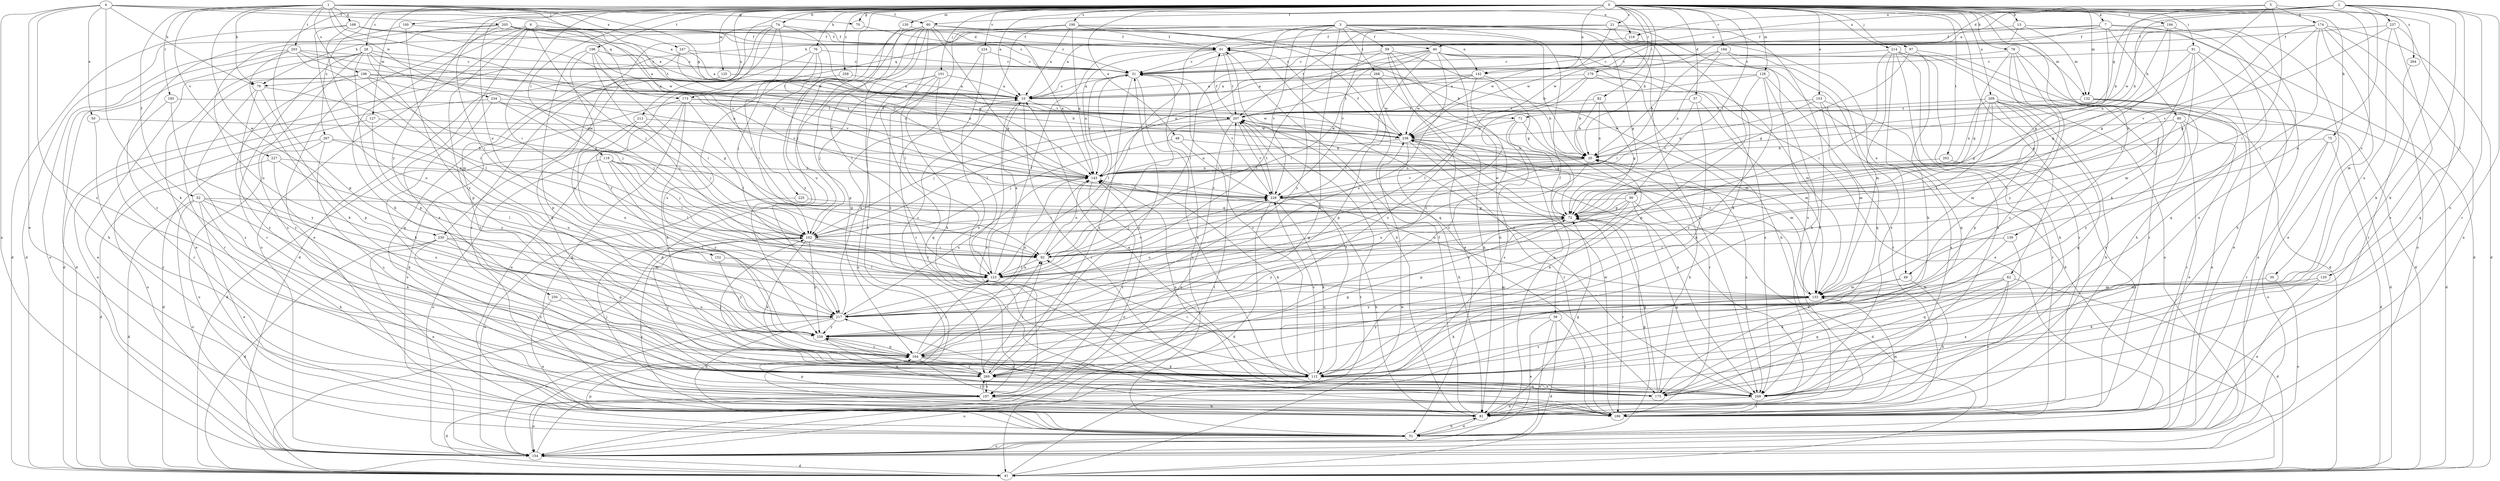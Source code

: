 strict digraph  {
0;
1;
2;
3;
4;
5;
6;
7;
10;
13;
20;
21;
28;
30;
31;
37;
40;
41;
48;
49;
50;
51;
52;
56;
59;
60;
61;
62;
70;
71;
72;
74;
75;
76;
78;
79;
80;
81;
82;
90;
91;
92;
97;
100;
101;
102;
112;
119;
120;
123;
125;
127;
128;
130;
132;
133;
139;
142;
143;
152;
153;
154;
164;
168;
173;
174;
175;
179;
184;
185;
186;
190;
194;
196;
197;
198;
202;
203;
205;
207;
209;
212;
214;
216;
217;
224;
225;
227;
228;
230;
234;
237;
238;
247;
249;
250;
258;
259;
264;
267;
268;
269;
0 -> 7  [label=a];
0 -> 10  [label=a];
0 -> 13  [label=b];
0 -> 20  [label=b];
0 -> 21  [label=c];
0 -> 28  [label=c];
0 -> 30  [label=c];
0 -> 37  [label=d];
0 -> 48  [label=e];
0 -> 62  [label=g];
0 -> 70  [label=g];
0 -> 74  [label=h];
0 -> 75  [label=h];
0 -> 76  [label=h];
0 -> 78  [label=h];
0 -> 82  [label=i];
0 -> 90  [label=i];
0 -> 91  [label=i];
0 -> 92  [label=i];
0 -> 97  [label=j];
0 -> 100  [label=j];
0 -> 101  [label=j];
0 -> 112  [label=k];
0 -> 119  [label=l];
0 -> 125  [label=m];
0 -> 127  [label=m];
0 -> 128  [label=m];
0 -> 130  [label=m];
0 -> 132  [label=m];
0 -> 139  [label=n];
0 -> 142  [label=n];
0 -> 152  [label=o];
0 -> 153  [label=o];
0 -> 164  [label=p];
0 -> 179  [label=r];
0 -> 184  [label=r];
0 -> 190  [label=s];
0 -> 194  [label=s];
0 -> 198  [label=t];
0 -> 202  [label=t];
0 -> 209  [label=u];
0 -> 212  [label=u];
0 -> 214  [label=u];
0 -> 224  [label=v];
0 -> 225  [label=v];
0 -> 230  [label=w];
0 -> 250  [label=y];
0 -> 258  [label=y];
0 -> 264  [label=z];
0 -> 267  [label=z];
1 -> 52  [label=f];
1 -> 70  [label=g];
1 -> 71  [label=g];
1 -> 79  [label=h];
1 -> 168  [label=q];
1 -> 173  [label=q];
1 -> 185  [label=r];
1 -> 196  [label=s];
1 -> 203  [label=t];
1 -> 216  [label=u];
1 -> 227  [label=v];
1 -> 228  [label=v];
1 -> 230  [label=w];
1 -> 234  [label=w];
1 -> 247  [label=x];
2 -> 20  [label=b];
2 -> 31  [label=c];
2 -> 40  [label=d];
2 -> 49  [label=e];
2 -> 71  [label=g];
2 -> 112  [label=k];
2 -> 120  [label=l];
2 -> 142  [label=n];
2 -> 186  [label=r];
2 -> 216  [label=u];
2 -> 237  [label=w];
2 -> 249  [label=x];
3 -> 49  [label=e];
3 -> 56  [label=f];
3 -> 59  [label=f];
3 -> 72  [label=g];
3 -> 79  [label=h];
3 -> 92  [label=i];
3 -> 123  [label=l];
3 -> 142  [label=n];
3 -> 173  [label=q];
3 -> 228  [label=v];
3 -> 249  [label=x];
3 -> 259  [label=y];
3 -> 268  [label=z];
3 -> 269  [label=z];
4 -> 10  [label=a];
4 -> 50  [label=e];
4 -> 51  [label=e];
4 -> 60  [label=f];
4 -> 79  [label=h];
4 -> 112  [label=k];
4 -> 154  [label=o];
4 -> 205  [label=t];
4 -> 269  [label=z];
5 -> 20  [label=b];
5 -> 60  [label=f];
5 -> 92  [label=i];
5 -> 112  [label=k];
5 -> 174  [label=q];
5 -> 228  [label=v];
6 -> 40  [label=d];
6 -> 51  [label=e];
6 -> 102  [label=j];
6 -> 112  [label=k];
6 -> 132  [label=m];
6 -> 143  [label=n];
6 -> 154  [label=o];
6 -> 164  [label=p];
6 -> 207  [label=t];
6 -> 249  [label=x];
7 -> 61  [label=f];
7 -> 72  [label=g];
7 -> 79  [label=h];
7 -> 80  [label=h];
7 -> 81  [label=h];
7 -> 175  [label=q];
7 -> 238  [label=w];
10 -> 31  [label=c];
10 -> 186  [label=r];
10 -> 197  [label=s];
10 -> 207  [label=t];
13 -> 41  [label=d];
13 -> 61  [label=f];
13 -> 132  [label=m];
13 -> 238  [label=w];
20 -> 143  [label=n];
20 -> 207  [label=t];
20 -> 217  [label=u];
20 -> 228  [label=v];
20 -> 249  [label=x];
21 -> 61  [label=f];
21 -> 81  [label=h];
21 -> 123  [label=l];
21 -> 207  [label=t];
21 -> 228  [label=v];
21 -> 238  [label=w];
21 -> 249  [label=x];
28 -> 31  [label=c];
28 -> 41  [label=d];
28 -> 51  [label=e];
28 -> 92  [label=i];
28 -> 102  [label=j];
28 -> 164  [label=p];
28 -> 186  [label=r];
28 -> 197  [label=s];
28 -> 228  [label=v];
30 -> 133  [label=m];
30 -> 154  [label=o];
31 -> 10  [label=a];
31 -> 123  [label=l];
31 -> 228  [label=v];
31 -> 249  [label=x];
31 -> 269  [label=z];
37 -> 112  [label=k];
37 -> 133  [label=m];
37 -> 207  [label=t];
37 -> 228  [label=v];
40 -> 31  [label=c];
40 -> 41  [label=d];
40 -> 81  [label=h];
40 -> 92  [label=i];
40 -> 102  [label=j];
40 -> 123  [label=l];
40 -> 133  [label=m];
40 -> 143  [label=n];
40 -> 217  [label=u];
40 -> 269  [label=z];
41 -> 207  [label=t];
41 -> 238  [label=w];
48 -> 20  [label=b];
48 -> 102  [label=j];
48 -> 228  [label=v];
49 -> 81  [label=h];
49 -> 133  [label=m];
49 -> 259  [label=y];
50 -> 186  [label=r];
50 -> 238  [label=w];
51 -> 31  [label=c];
51 -> 72  [label=g];
51 -> 81  [label=h];
51 -> 154  [label=o];
51 -> 164  [label=p];
52 -> 41  [label=d];
52 -> 51  [label=e];
52 -> 72  [label=g];
52 -> 81  [label=h];
52 -> 112  [label=k];
52 -> 154  [label=o];
52 -> 217  [label=u];
56 -> 41  [label=d];
56 -> 51  [label=e];
56 -> 154  [label=o];
56 -> 186  [label=r];
56 -> 259  [label=y];
59 -> 31  [label=c];
59 -> 51  [label=e];
59 -> 72  [label=g];
59 -> 81  [label=h];
59 -> 123  [label=l];
59 -> 154  [label=o];
60 -> 20  [label=b];
60 -> 41  [label=d];
60 -> 61  [label=f];
60 -> 72  [label=g];
60 -> 81  [label=h];
60 -> 102  [label=j];
60 -> 123  [label=l];
60 -> 143  [label=n];
60 -> 164  [label=p];
60 -> 259  [label=y];
61 -> 31  [label=c];
61 -> 81  [label=h];
61 -> 143  [label=n];
61 -> 207  [label=t];
61 -> 249  [label=x];
62 -> 41  [label=d];
62 -> 112  [label=k];
62 -> 133  [label=m];
62 -> 175  [label=q];
62 -> 186  [label=r];
62 -> 249  [label=x];
70 -> 31  [label=c];
71 -> 72  [label=g];
71 -> 186  [label=r];
71 -> 197  [label=s];
71 -> 238  [label=w];
72 -> 102  [label=j];
72 -> 186  [label=r];
72 -> 238  [label=w];
72 -> 259  [label=y];
74 -> 41  [label=d];
74 -> 61  [label=f];
74 -> 92  [label=i];
74 -> 143  [label=n];
74 -> 175  [label=q];
74 -> 186  [label=r];
74 -> 259  [label=y];
75 -> 20  [label=b];
75 -> 41  [label=d];
75 -> 154  [label=o];
75 -> 186  [label=r];
76 -> 31  [label=c];
76 -> 92  [label=i];
76 -> 102  [label=j];
76 -> 143  [label=n];
76 -> 175  [label=q];
78 -> 31  [label=c];
78 -> 72  [label=g];
78 -> 81  [label=h];
78 -> 186  [label=r];
78 -> 259  [label=y];
78 -> 269  [label=z];
79 -> 72  [label=g];
79 -> 164  [label=p];
79 -> 197  [label=s];
79 -> 269  [label=z];
80 -> 51  [label=e];
80 -> 92  [label=i];
80 -> 186  [label=r];
80 -> 238  [label=w];
80 -> 259  [label=y];
81 -> 51  [label=e];
81 -> 61  [label=f];
81 -> 72  [label=g];
81 -> 102  [label=j];
81 -> 133  [label=m];
82 -> 20  [label=b];
82 -> 72  [label=g];
82 -> 143  [label=n];
82 -> 207  [label=t];
90 -> 41  [label=d];
90 -> 72  [label=g];
90 -> 81  [label=h];
90 -> 102  [label=j];
90 -> 164  [label=p];
90 -> 217  [label=u];
91 -> 31  [label=c];
91 -> 51  [label=e];
91 -> 72  [label=g];
91 -> 102  [label=j];
91 -> 133  [label=m];
91 -> 154  [label=o];
92 -> 72  [label=g];
92 -> 123  [label=l];
92 -> 143  [label=n];
97 -> 31  [label=c];
97 -> 41  [label=d];
97 -> 72  [label=g];
97 -> 112  [label=k];
100 -> 41  [label=d];
100 -> 61  [label=f];
100 -> 259  [label=y];
101 -> 10  [label=a];
101 -> 102  [label=j];
101 -> 112  [label=k];
101 -> 123  [label=l];
101 -> 154  [label=o];
101 -> 175  [label=q];
102 -> 92  [label=i];
102 -> 112  [label=k];
102 -> 123  [label=l];
102 -> 228  [label=v];
102 -> 259  [label=y];
112 -> 20  [label=b];
112 -> 31  [label=c];
112 -> 92  [label=i];
112 -> 102  [label=j];
112 -> 154  [label=o];
112 -> 175  [label=q];
112 -> 207  [label=t];
112 -> 228  [label=v];
119 -> 92  [label=i];
119 -> 102  [label=j];
119 -> 123  [label=l];
119 -> 143  [label=n];
119 -> 154  [label=o];
119 -> 259  [label=y];
120 -> 51  [label=e];
120 -> 112  [label=k];
120 -> 133  [label=m];
123 -> 10  [label=a];
123 -> 61  [label=f];
123 -> 133  [label=m];
123 -> 228  [label=v];
125 -> 10  [label=a];
125 -> 269  [label=z];
127 -> 154  [label=o];
127 -> 238  [label=w];
127 -> 259  [label=y];
128 -> 10  [label=a];
128 -> 20  [label=b];
128 -> 112  [label=k];
128 -> 164  [label=p];
128 -> 186  [label=r];
128 -> 269  [label=z];
130 -> 61  [label=f];
130 -> 123  [label=l];
130 -> 217  [label=u];
132 -> 41  [label=d];
132 -> 51  [label=e];
132 -> 207  [label=t];
132 -> 249  [label=x];
133 -> 112  [label=k];
133 -> 143  [label=n];
133 -> 197  [label=s];
133 -> 207  [label=t];
133 -> 217  [label=u];
139 -> 92  [label=i];
139 -> 112  [label=k];
139 -> 175  [label=q];
142 -> 10  [label=a];
142 -> 20  [label=b];
142 -> 207  [label=t];
142 -> 238  [label=w];
142 -> 269  [label=z];
143 -> 31  [label=c];
143 -> 112  [label=k];
143 -> 197  [label=s];
143 -> 217  [label=u];
143 -> 228  [label=v];
152 -> 123  [label=l];
152 -> 259  [label=y];
153 -> 133  [label=m];
153 -> 143  [label=n];
153 -> 186  [label=r];
153 -> 207  [label=t];
153 -> 249  [label=x];
154 -> 41  [label=d];
154 -> 143  [label=n];
154 -> 207  [label=t];
164 -> 92  [label=i];
164 -> 112  [label=k];
164 -> 123  [label=l];
164 -> 143  [label=n];
164 -> 186  [label=r];
164 -> 259  [label=y];
164 -> 269  [label=z];
168 -> 41  [label=d];
168 -> 61  [label=f];
168 -> 133  [label=m];
168 -> 143  [label=n];
168 -> 217  [label=u];
168 -> 238  [label=w];
173 -> 51  [label=e];
173 -> 81  [label=h];
173 -> 112  [label=k];
173 -> 123  [label=l];
173 -> 154  [label=o];
173 -> 207  [label=t];
173 -> 238  [label=w];
174 -> 41  [label=d];
174 -> 51  [label=e];
174 -> 61  [label=f];
174 -> 72  [label=g];
174 -> 92  [label=i];
174 -> 133  [label=m];
174 -> 154  [label=o];
174 -> 228  [label=v];
174 -> 238  [label=w];
175 -> 20  [label=b];
175 -> 72  [label=g];
175 -> 143  [label=n];
179 -> 10  [label=a];
179 -> 51  [label=e];
179 -> 123  [label=l];
179 -> 249  [label=x];
179 -> 259  [label=y];
184 -> 20  [label=b];
184 -> 31  [label=c];
184 -> 143  [label=n];
184 -> 175  [label=q];
184 -> 249  [label=x];
185 -> 186  [label=r];
185 -> 207  [label=t];
185 -> 259  [label=y];
186 -> 217  [label=u];
186 -> 238  [label=w];
190 -> 10  [label=a];
190 -> 20  [label=b];
190 -> 61  [label=f];
190 -> 143  [label=n];
190 -> 175  [label=q];
190 -> 197  [label=s];
190 -> 269  [label=z];
194 -> 51  [label=e];
194 -> 61  [label=f];
194 -> 72  [label=g];
194 -> 143  [label=n];
194 -> 249  [label=x];
196 -> 10  [label=a];
196 -> 20  [label=b];
196 -> 51  [label=e];
196 -> 102  [label=j];
196 -> 186  [label=r];
196 -> 228  [label=v];
196 -> 269  [label=z];
197 -> 41  [label=d];
197 -> 81  [label=h];
197 -> 102  [label=j];
197 -> 154  [label=o];
197 -> 164  [label=p];
197 -> 269  [label=z];
198 -> 31  [label=c];
198 -> 92  [label=i];
198 -> 123  [label=l];
198 -> 143  [label=n];
198 -> 164  [label=p];
198 -> 217  [label=u];
202 -> 143  [label=n];
202 -> 186  [label=r];
203 -> 10  [label=a];
203 -> 31  [label=c];
203 -> 81  [label=h];
203 -> 112  [label=k];
203 -> 123  [label=l];
203 -> 143  [label=n];
203 -> 154  [label=o];
205 -> 10  [label=a];
205 -> 31  [label=c];
205 -> 61  [label=f];
205 -> 92  [label=i];
205 -> 217  [label=u];
205 -> 238  [label=w];
205 -> 269  [label=z];
207 -> 61  [label=f];
207 -> 92  [label=i];
207 -> 102  [label=j];
207 -> 154  [label=o];
207 -> 228  [label=v];
207 -> 238  [label=w];
209 -> 41  [label=d];
209 -> 72  [label=g];
209 -> 81  [label=h];
209 -> 123  [label=l];
209 -> 133  [label=m];
209 -> 143  [label=n];
209 -> 164  [label=p];
209 -> 175  [label=q];
209 -> 207  [label=t];
212 -> 41  [label=d];
212 -> 102  [label=j];
212 -> 217  [label=u];
212 -> 238  [label=w];
214 -> 31  [label=c];
214 -> 41  [label=d];
214 -> 81  [label=h];
214 -> 92  [label=i];
214 -> 133  [label=m];
214 -> 154  [label=o];
214 -> 175  [label=q];
214 -> 186  [label=r];
214 -> 249  [label=x];
216 -> 10  [label=a];
216 -> 112  [label=k];
217 -> 10  [label=a];
217 -> 81  [label=h];
217 -> 143  [label=n];
217 -> 154  [label=o];
217 -> 259  [label=y];
224 -> 31  [label=c];
224 -> 186  [label=r];
224 -> 249  [label=x];
225 -> 72  [label=g];
225 -> 154  [label=o];
227 -> 41  [label=d];
227 -> 112  [label=k];
227 -> 123  [label=l];
227 -> 143  [label=n];
228 -> 41  [label=d];
228 -> 72  [label=g];
228 -> 81  [label=h];
228 -> 112  [label=k];
228 -> 207  [label=t];
228 -> 217  [label=u];
230 -> 41  [label=d];
230 -> 51  [label=e];
230 -> 92  [label=i];
230 -> 133  [label=m];
230 -> 164  [label=p];
230 -> 249  [label=x];
234 -> 72  [label=g];
234 -> 102  [label=j];
234 -> 112  [label=k];
234 -> 154  [label=o];
234 -> 207  [label=t];
237 -> 61  [label=f];
237 -> 175  [label=q];
237 -> 197  [label=s];
237 -> 217  [label=u];
237 -> 228  [label=v];
238 -> 20  [label=b];
238 -> 61  [label=f];
238 -> 81  [label=h];
238 -> 133  [label=m];
238 -> 143  [label=n];
238 -> 186  [label=r];
238 -> 249  [label=x];
247 -> 10  [label=a];
247 -> 31  [label=c];
247 -> 41  [label=d];
247 -> 207  [label=t];
249 -> 10  [label=a];
249 -> 72  [label=g];
249 -> 81  [label=h];
249 -> 186  [label=r];
250 -> 51  [label=e];
250 -> 217  [label=u];
250 -> 269  [label=z];
258 -> 10  [label=a];
258 -> 217  [label=u];
259 -> 164  [label=p];
259 -> 175  [label=q];
264 -> 186  [label=r];
267 -> 20  [label=b];
267 -> 41  [label=d];
267 -> 154  [label=o];
267 -> 197  [label=s];
267 -> 217  [label=u];
268 -> 10  [label=a];
268 -> 81  [label=h];
268 -> 133  [label=m];
268 -> 164  [label=p];
268 -> 238  [label=w];
269 -> 31  [label=c];
269 -> 72  [label=g];
269 -> 92  [label=i];
269 -> 102  [label=j];
269 -> 197  [label=s];
269 -> 249  [label=x];
269 -> 259  [label=y];
}
